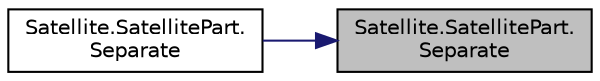 digraph "Satellite.SatellitePart.Separate"
{
 // INTERACTIVE_SVG=YES
 // LATEX_PDF_SIZE
  edge [fontname="Helvetica",fontsize="10",labelfontname="Helvetica",labelfontsize="10"];
  node [fontname="Helvetica",fontsize="10",shape=record];
  rankdir="RL";
  Node1 [label="Satellite.SatellitePart.\lSeparate",height=0.2,width=0.4,color="black", fillcolor="grey75", style="filled", fontcolor="black",tooltip="分离连接到该部分的特定关节"];
  Node1 -> Node2 [dir="back",color="midnightblue",fontsize="10",style="solid",fontname="Helvetica"];
  Node2 [label="Satellite.SatellitePart.\lSeparate",height=0.2,width=0.4,color="black", fillcolor="white", style="filled",URL="$class_satellite_1_1_satellite_part.html#adfe3800c28dec00c73b8f7e379c82beb",tooltip="分离"];
}
